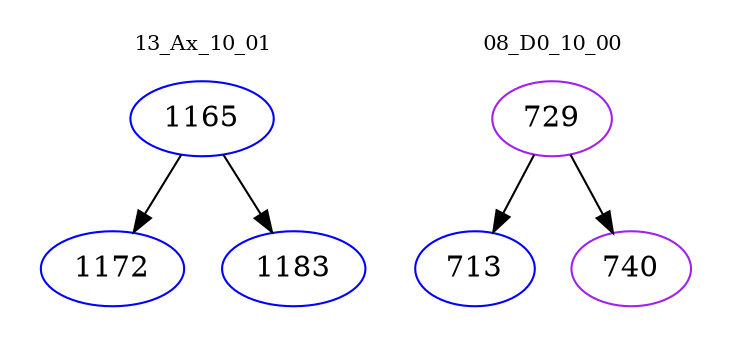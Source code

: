 digraph{
subgraph cluster_0 {
color = white
label = "13_Ax_10_01";
fontsize=10;
T0_1165 [label="1165", color="blue"]
T0_1165 -> T0_1172 [color="black"]
T0_1172 [label="1172", color="blue"]
T0_1165 -> T0_1183 [color="black"]
T0_1183 [label="1183", color="blue"]
}
subgraph cluster_1 {
color = white
label = "08_D0_10_00";
fontsize=10;
T1_729 [label="729", color="purple"]
T1_729 -> T1_713 [color="black"]
T1_713 [label="713", color="blue"]
T1_729 -> T1_740 [color="black"]
T1_740 [label="740", color="purple"]
}
}
